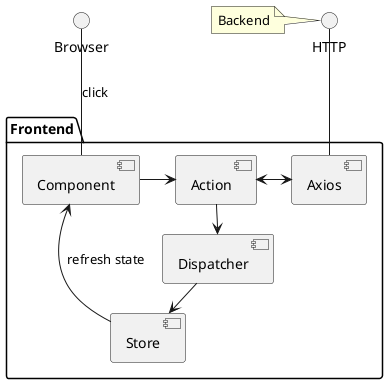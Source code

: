 @startuml

interface HTTP

note left of HTTP: Backend

interface Browser

package "Frontend" {
    [Store] -down-> [Component]: refresh state
    [Component] -> [Action]
    [Action] <-> [Axios]
    [Action] -> [Dispatcher]
    [Dispatcher] -> [Store]
}


HTTP -- [Axios]

Browser -- [Component]: click


@enduml
